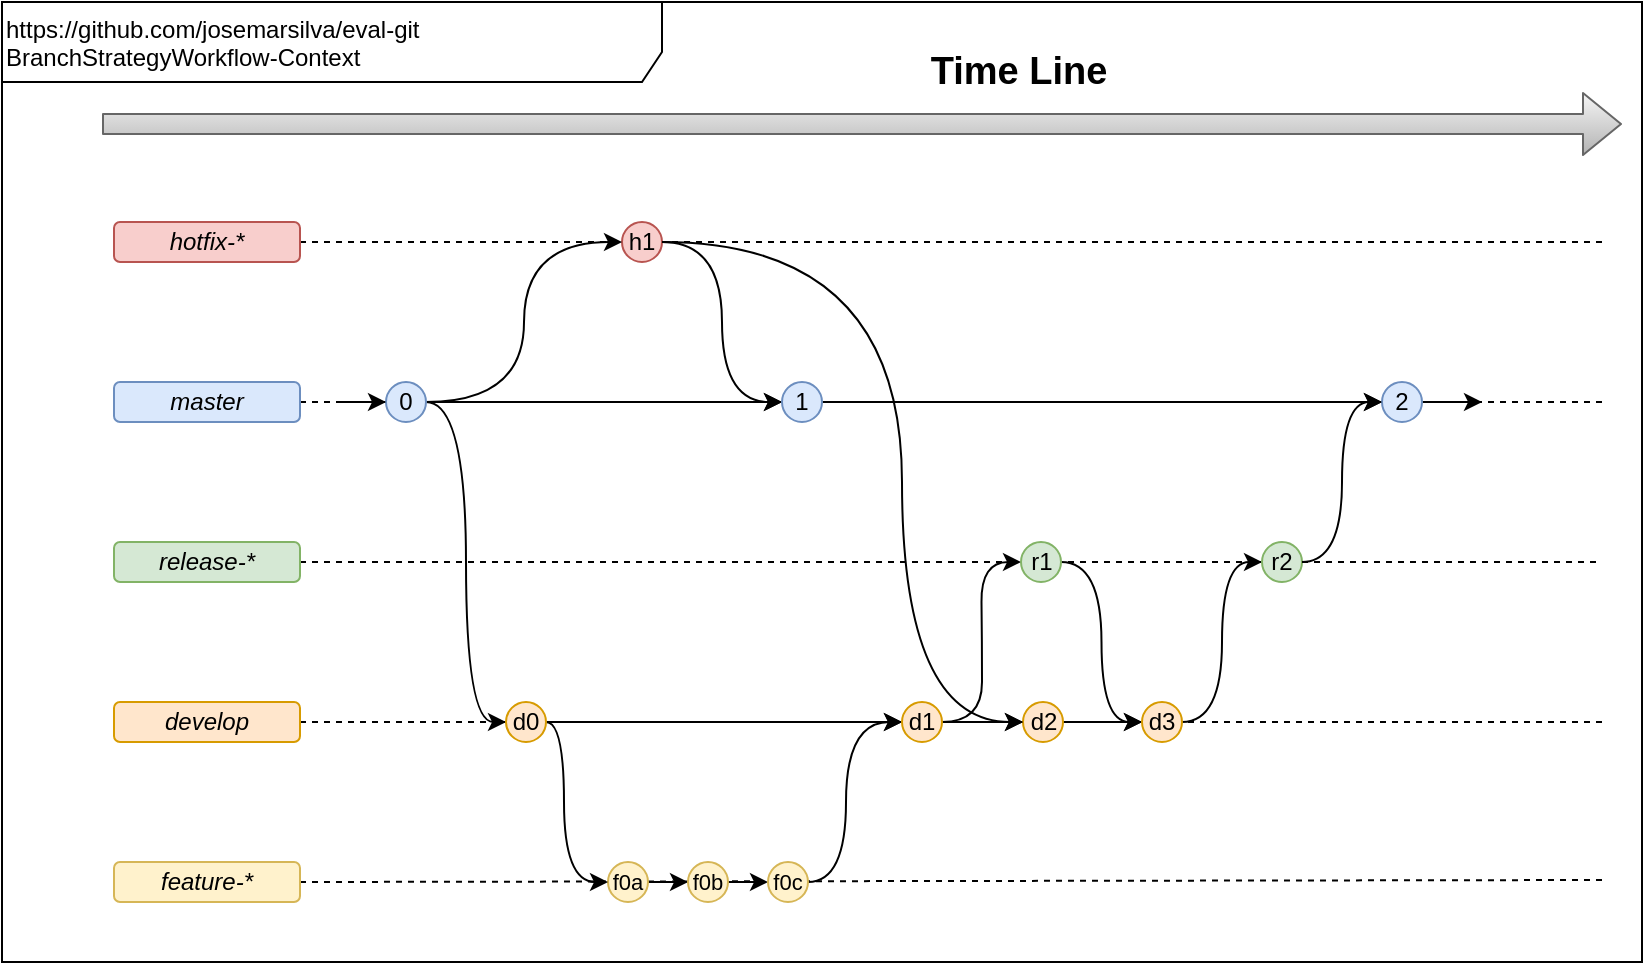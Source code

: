 <mxfile version="13.9.5" type="device"><diagram id="VqupGmc6FMFOg1BoKGOg" name="Página-1"><mxGraphModel dx="868" dy="1703" grid="1" gridSize="10" guides="1" tooltips="1" connect="1" arrows="1" fold="1" page="1" pageScale="1" pageWidth="827" pageHeight="1169" math="0" shadow="0"><root><mxCell id="0"/><mxCell id="1" parent="0"/><mxCell id="0e3VrHoHhAhYOSIVUPqT-1" value="https://github.com/josemarsilva/eval-git&lt;br&gt;BranchStrategyWorkflow-Context" style="shape=umlFrame;whiteSpace=wrap;html=1;align=left;width=330;height=40;verticalAlign=top;" vertex="1" parent="1"><mxGeometry y="-80" width="820" height="480" as="geometry"/></mxCell><mxCell id="UQ6zXoJTkCWUA4XQVCpi-36" style="rounded=0;orthogonalLoop=1;jettySize=auto;html=1;endArrow=none;endFill=0;dashed=1;exitX=1;exitY=0.5;exitDx=0;exitDy=0;" parent="1" source="WPUwWo5HzPdh8cVN5kZH-63" target="UQ6zXoJTkCWUA4XQVCpi-35" edge="1"><mxGeometry relative="1" as="geometry"><mxPoint x="800" y="200" as="targetPoint"/><mxPoint x="149" y="200" as="sourcePoint"/></mxGeometry></mxCell><mxCell id="4XPv6ZGtoWSZZRw497rc-11" style="rounded=0;orthogonalLoop=1;jettySize=auto;html=1;endArrow=none;endFill=0;dashed=1;exitX=1;exitY=0.5;exitDx=0;exitDy=0;" parent="1" source="WPUwWo5HzPdh8cVN5kZH-49" edge="1"><mxGeometry relative="1" as="geometry"><mxPoint x="800" y="359" as="targetPoint"/><mxPoint x="123" y="359" as="sourcePoint"/></mxGeometry></mxCell><mxCell id="4XPv6ZGtoWSZZRw497rc-10" style="rounded=0;orthogonalLoop=1;jettySize=auto;html=1;endArrow=none;endFill=0;dashed=1;exitX=1;exitY=0.5;exitDx=0;exitDy=0;" parent="1" source="WPUwWo5HzPdh8cVN5kZH-18" edge="1"><mxGeometry relative="1" as="geometry"><mxPoint x="800" y="280" as="targetPoint"/><mxPoint x="133" y="60" as="sourcePoint"/></mxGeometry></mxCell><mxCell id="4XPv6ZGtoWSZZRw497rc-9" style="rounded=0;orthogonalLoop=1;jettySize=auto;html=1;endArrow=none;endFill=0;dashed=1;exitX=1;exitY=0.5;exitDx=0;exitDy=0;" parent="1" source="UQ6zXoJTkCWUA4XQVCpi-35" edge="1"><mxGeometry relative="1" as="geometry"><mxPoint x="800" y="200" as="targetPoint"/><mxPoint x="113" y="199.5" as="sourcePoint"/></mxGeometry></mxCell><mxCell id="4XPv6ZGtoWSZZRw497rc-5" style="rounded=0;orthogonalLoop=1;jettySize=auto;html=1;endArrow=none;endFill=0;dashed=1;" parent="1" source="WPUwWo5HzPdh8cVN5kZH-19" edge="1"><mxGeometry relative="1" as="geometry"><mxPoint x="800" y="40" as="targetPoint"/></mxGeometry></mxCell><mxCell id="4XPv6ZGtoWSZZRw497rc-6" style="rounded=0;orthogonalLoop=1;jettySize=auto;html=1;endArrow=none;endFill=0;dashed=1;" parent="1" edge="1"><mxGeometry relative="1" as="geometry"><mxPoint x="800" y="120" as="targetPoint"/><mxPoint x="113" y="120" as="sourcePoint"/></mxGeometry></mxCell><mxCell id="WPUwWo5HzPdh8cVN5kZH-5" value="" style="shape=flexArrow;endArrow=classic;html=1;gradientColor=#b3b3b3;fillColor=#f5f5f5;strokeColor=#666666;" parent="1" edge="1"><mxGeometry y="30" width="50" height="50" relative="1" as="geometry"><mxPoint x="50" y="-19" as="sourcePoint"/><mxPoint x="810" y="-19" as="targetPoint"/><mxPoint as="offset"/></mxGeometry></mxCell><mxCell id="WPUwWo5HzPdh8cVN5kZH-7" value="Time Line" style="text;html=1;resizable=0;autosize=1;align=center;verticalAlign=middle;points=[];fillColor=none;strokeColor=none;rounded=0;fontStyle=1;fontSize=19;" parent="1" vertex="1"><mxGeometry x="457.5" y="-60" width="100" height="30" as="geometry"/></mxCell><mxCell id="WPUwWo5HzPdh8cVN5kZH-17" value="master" style="rounded=1;whiteSpace=wrap;html=1;strokeColor=#6c8ebf;fillColor=#dae8fc;fontStyle=2" parent="1" vertex="1"><mxGeometry x="56" y="110" width="93" height="20" as="geometry"/></mxCell><mxCell id="WPUwWo5HzPdh8cVN5kZH-18" value="develop" style="rounded=1;whiteSpace=wrap;html=1;strokeColor=#d79b00;fillColor=#ffe6cc;fontStyle=2" parent="1" vertex="1"><mxGeometry x="56" y="270" width="93" height="20" as="geometry"/></mxCell><mxCell id="WPUwWo5HzPdh8cVN5kZH-19" value="hotfix-*" style="rounded=1;whiteSpace=wrap;html=1;strokeColor=#b85450;fillColor=#f8cecc;fontStyle=2" parent="1" vertex="1"><mxGeometry x="56" y="30" width="93" height="20" as="geometry"/></mxCell><mxCell id="WPUwWo5HzPdh8cVN5kZH-54" style="edgeStyle=orthogonalEdgeStyle;curved=1;rounded=0;orthogonalLoop=1;jettySize=auto;html=1;entryX=0;entryY=0.5;entryDx=0;entryDy=0;" parent="1" source="WPUwWo5HzPdh8cVN5kZH-22" target="WPUwWo5HzPdh8cVN5kZH-52" edge="1"><mxGeometry relative="1" as="geometry"/></mxCell><mxCell id="WPUwWo5HzPdh8cVN5kZH-22" value="f0a" style="ellipse;whiteSpace=wrap;html=1;aspect=fixed;strokeColor=#d6b656;fillColor=#fff2cc;fontSize=11;" parent="1" vertex="1"><mxGeometry x="303" y="350" width="20" height="20" as="geometry"/></mxCell><mxCell id="WPUwWo5HzPdh8cVN5kZH-48" style="edgeStyle=orthogonalEdgeStyle;curved=1;rounded=0;orthogonalLoop=1;jettySize=auto;html=1;entryX=0;entryY=0.5;entryDx=0;entryDy=0;" parent="1" source="WPUwWo5HzPdh8cVN5kZH-24" target="WPUwWo5HzPdh8cVN5kZH-37" edge="1"><mxGeometry relative="1" as="geometry"/></mxCell><mxCell id="WPUwWo5HzPdh8cVN5kZH-24" value="h1" style="ellipse;whiteSpace=wrap;html=1;aspect=fixed;strokeColor=#b85450;fillColor=#f8cecc;" parent="1" vertex="1"><mxGeometry x="310" y="30" width="20" height="20" as="geometry"/></mxCell><mxCell id="WPUwWo5HzPdh8cVN5kZH-36" style="edgeStyle=orthogonalEdgeStyle;rounded=0;orthogonalLoop=1;jettySize=auto;html=1;entryX=0;entryY=0.5;entryDx=0;entryDy=0;curved=1;" parent="1" source="WPUwWo5HzPdh8cVN5kZH-33" target="WPUwWo5HzPdh8cVN5kZH-35" edge="1"><mxGeometry relative="1" as="geometry"/></mxCell><mxCell id="WPUwWo5HzPdh8cVN5kZH-38" style="edgeStyle=orthogonalEdgeStyle;curved=1;rounded=0;orthogonalLoop=1;jettySize=auto;html=1;entryX=0;entryY=0.5;entryDx=0;entryDy=0;" parent="1" source="WPUwWo5HzPdh8cVN5kZH-33" target="WPUwWo5HzPdh8cVN5kZH-37" edge="1"><mxGeometry relative="1" as="geometry"/></mxCell><mxCell id="WPUwWo5HzPdh8cVN5kZH-47" style="edgeStyle=orthogonalEdgeStyle;curved=1;rounded=0;orthogonalLoop=1;jettySize=auto;html=1;entryX=0;entryY=0.5;entryDx=0;entryDy=0;" parent="1" source="WPUwWo5HzPdh8cVN5kZH-33" target="WPUwWo5HzPdh8cVN5kZH-24" edge="1"><mxGeometry relative="1" as="geometry"/></mxCell><mxCell id="WPUwWo5HzPdh8cVN5kZH-33" value="0" style="ellipse;whiteSpace=wrap;html=1;aspect=fixed;strokeColor=#6c8ebf;fillColor=#dae8fc;align=center;" parent="1" vertex="1"><mxGeometry x="192" y="110" width="20" height="20" as="geometry"/></mxCell><mxCell id="WPUwWo5HzPdh8cVN5kZH-34" style="edgeStyle=none;rounded=0;orthogonalLoop=1;jettySize=auto;html=1;entryX=0;entryY=0.5;entryDx=0;entryDy=0;" parent="1" target="WPUwWo5HzPdh8cVN5kZH-33" edge="1"><mxGeometry relative="1" as="geometry"><mxPoint x="170" y="120" as="sourcePoint"/></mxGeometry></mxCell><mxCell id="WPUwWo5HzPdh8cVN5kZH-51" style="edgeStyle=orthogonalEdgeStyle;curved=1;rounded=0;orthogonalLoop=1;jettySize=auto;html=1;entryX=0;entryY=0.5;entryDx=0;entryDy=0;" parent="1" source="WPUwWo5HzPdh8cVN5kZH-35" target="WPUwWo5HzPdh8cVN5kZH-22" edge="1"><mxGeometry relative="1" as="geometry"><Array as="points"><mxPoint x="281" y="280"/><mxPoint x="281" y="360"/></Array></mxGeometry></mxCell><mxCell id="WPUwWo5HzPdh8cVN5kZH-61" style="edgeStyle=orthogonalEdgeStyle;curved=1;rounded=0;orthogonalLoop=1;jettySize=auto;html=1;entryX=0;entryY=0.5;entryDx=0;entryDy=0;" parent="1" source="WPUwWo5HzPdh8cVN5kZH-35" target="WPUwWo5HzPdh8cVN5kZH-60" edge="1"><mxGeometry relative="1" as="geometry"/></mxCell><mxCell id="WPUwWo5HzPdh8cVN5kZH-35" value="d0" style="ellipse;whiteSpace=wrap;html=1;aspect=fixed;strokeColor=#d79b00;fillColor=#ffe6cc;" parent="1" vertex="1"><mxGeometry x="252" y="270" width="20" height="20" as="geometry"/></mxCell><mxCell id="4XPv6ZGtoWSZZRw497rc-2" style="edgeStyle=orthogonalEdgeStyle;rounded=0;orthogonalLoop=1;jettySize=auto;html=1;entryX=0;entryY=0.5;entryDx=0;entryDy=0;" parent="1" source="WPUwWo5HzPdh8cVN5kZH-37" target="4XPv6ZGtoWSZZRw497rc-1" edge="1"><mxGeometry relative="1" as="geometry"/></mxCell><mxCell id="WPUwWo5HzPdh8cVN5kZH-37" value="1" style="ellipse;whiteSpace=wrap;html=1;aspect=fixed;strokeColor=#6c8ebf;fillColor=#dae8fc;fontSize=12;" parent="1" vertex="1"><mxGeometry x="390" y="110" width="20" height="20" as="geometry"/></mxCell><mxCell id="WPUwWo5HzPdh8cVN5kZH-49" value="feature-*" style="rounded=1;whiteSpace=wrap;html=1;strokeColor=#d6b656;fillColor=#fff2cc;fontStyle=2" parent="1" vertex="1"><mxGeometry x="56" y="350" width="93" height="20" as="geometry"/></mxCell><mxCell id="WPUwWo5HzPdh8cVN5kZH-57" style="edgeStyle=orthogonalEdgeStyle;curved=1;rounded=0;orthogonalLoop=1;jettySize=auto;html=1;exitX=1;exitY=0.5;exitDx=0;exitDy=0;entryX=0;entryY=0.5;entryDx=0;entryDy=0;" parent="1" source="WPUwWo5HzPdh8cVN5kZH-52" target="WPUwWo5HzPdh8cVN5kZH-53" edge="1"><mxGeometry relative="1" as="geometry"/></mxCell><mxCell id="WPUwWo5HzPdh8cVN5kZH-52" value="f0b" style="ellipse;whiteSpace=wrap;html=1;aspect=fixed;strokeColor=#d6b656;fillColor=#fff2cc;fontSize=11;" parent="1" vertex="1"><mxGeometry x="343" y="350" width="20" height="20" as="geometry"/></mxCell><mxCell id="WPUwWo5HzPdh8cVN5kZH-59" style="edgeStyle=orthogonalEdgeStyle;curved=1;rounded=0;orthogonalLoop=1;jettySize=auto;html=1;exitX=1;exitY=0.5;exitDx=0;exitDy=0;entryX=0;entryY=0.5;entryDx=0;entryDy=0;" parent="1" source="WPUwWo5HzPdh8cVN5kZH-53" target="WPUwWo5HzPdh8cVN5kZH-60" edge="1"><mxGeometry relative="1" as="geometry"><mxPoint x="350" y="320" as="targetPoint"/><Array as="points"><mxPoint x="422" y="280"/></Array></mxGeometry></mxCell><mxCell id="WPUwWo5HzPdh8cVN5kZH-53" value="f0c" style="ellipse;whiteSpace=wrap;html=1;aspect=fixed;strokeColor=#d6b656;fillColor=#fff2cc;fontSize=11;" parent="1" vertex="1"><mxGeometry x="383" y="350" width="20" height="20" as="geometry"/></mxCell><mxCell id="WPUwWo5HzPdh8cVN5kZH-69" style="edgeStyle=orthogonalEdgeStyle;curved=1;rounded=0;orthogonalLoop=1;jettySize=auto;html=1;entryX=0;entryY=0.5;entryDx=0;entryDy=0;" parent="1" source="WPUwWo5HzPdh8cVN5kZH-58" target="WPUwWo5HzPdh8cVN5kZH-67" edge="1"><mxGeometry relative="1" as="geometry"/></mxCell><mxCell id="WPUwWo5HzPdh8cVN5kZH-58" value="d2" style="ellipse;whiteSpace=wrap;html=1;aspect=fixed;strokeColor=#d79b00;fillColor=#ffe6cc;" parent="1" vertex="1"><mxGeometry x="510.5" y="270" width="20" height="20" as="geometry"/></mxCell><mxCell id="WPUwWo5HzPdh8cVN5kZH-62" style="edgeStyle=orthogonalEdgeStyle;curved=1;rounded=0;orthogonalLoop=1;jettySize=auto;html=1;entryX=0;entryY=0.5;entryDx=0;entryDy=0;" parent="1" source="WPUwWo5HzPdh8cVN5kZH-60" target="WPUwWo5HzPdh8cVN5kZH-58" edge="1"><mxGeometry relative="1" as="geometry"/></mxCell><mxCell id="WPUwWo5HzPdh8cVN5kZH-65" style="edgeStyle=orthogonalEdgeStyle;curved=1;rounded=0;orthogonalLoop=1;jettySize=auto;html=1;entryX=0;entryY=0.5;entryDx=0;entryDy=0;" parent="1" source="WPUwWo5HzPdh8cVN5kZH-60" target="WPUwWo5HzPdh8cVN5kZH-64" edge="1"><mxGeometry relative="1" as="geometry"/></mxCell><mxCell id="WPUwWo5HzPdh8cVN5kZH-60" value="d1" style="ellipse;whiteSpace=wrap;html=1;aspect=fixed;strokeColor=#d79b00;fillColor=#ffe6cc;" parent="1" vertex="1"><mxGeometry x="450" y="270" width="20" height="20" as="geometry"/></mxCell><mxCell id="WPUwWo5HzPdh8cVN5kZH-63" value="release-*" style="rounded=1;whiteSpace=wrap;html=1;strokeColor=#82b366;fillColor=#d5e8d4;fontStyle=2" parent="1" vertex="1"><mxGeometry x="56" y="190" width="93" height="20" as="geometry"/></mxCell><mxCell id="WPUwWo5HzPdh8cVN5kZH-68" style="edgeStyle=orthogonalEdgeStyle;curved=1;rounded=0;orthogonalLoop=1;jettySize=auto;html=1;entryX=0;entryY=0.5;entryDx=0;entryDy=0;" parent="1" source="WPUwWo5HzPdh8cVN5kZH-64" target="WPUwWo5HzPdh8cVN5kZH-67" edge="1"><mxGeometry relative="1" as="geometry"/></mxCell><mxCell id="WPUwWo5HzPdh8cVN5kZH-64" value="r1" style="ellipse;whiteSpace=wrap;html=1;aspect=fixed;strokeColor=#82b366;fillColor=#d5e8d4;" parent="1" vertex="1"><mxGeometry x="509.5" y="190" width="20" height="20" as="geometry"/></mxCell><mxCell id="4XPv6ZGtoWSZZRw497rc-3" style="edgeStyle=orthogonalEdgeStyle;rounded=0;orthogonalLoop=1;jettySize=auto;html=1;curved=1;entryX=0;entryY=0.5;entryDx=0;entryDy=0;" parent="1" source="WPUwWo5HzPdh8cVN5kZH-67" target="UQ6zXoJTkCWUA4XQVCpi-35" edge="1"><mxGeometry relative="1" as="geometry"><mxPoint x="630" y="240" as="targetPoint"/></mxGeometry></mxCell><mxCell id="WPUwWo5HzPdh8cVN5kZH-67" value="d3" style="ellipse;whiteSpace=wrap;html=1;aspect=fixed;strokeColor=#d79b00;fillColor=#ffe6cc;" parent="1" vertex="1"><mxGeometry x="570" y="270" width="20" height="20" as="geometry"/></mxCell><mxCell id="4XPv6ZGtoWSZZRw497rc-4" style="edgeStyle=orthogonalEdgeStyle;curved=1;rounded=0;orthogonalLoop=1;jettySize=auto;html=1;" parent="1" source="4XPv6ZGtoWSZZRw497rc-1" edge="1"><mxGeometry relative="1" as="geometry"><mxPoint x="740" y="120" as="targetPoint"/></mxGeometry></mxCell><mxCell id="4XPv6ZGtoWSZZRw497rc-1" value="2" style="ellipse;whiteSpace=wrap;html=1;aspect=fixed;strokeColor=#6c8ebf;fillColor=#dae8fc;" parent="1" vertex="1"><mxGeometry x="690" y="110" width="20" height="20" as="geometry"/></mxCell><mxCell id="UQ6zXoJTkCWUA4XQVCpi-16" style="edgeStyle=orthogonalEdgeStyle;curved=1;rounded=0;orthogonalLoop=1;jettySize=auto;html=1;entryX=0;entryY=0.5;entryDx=0;entryDy=0;exitX=1;exitY=0.5;exitDx=0;exitDy=0;" parent="1" source="WPUwWo5HzPdh8cVN5kZH-24" target="WPUwWo5HzPdh8cVN5kZH-58" edge="1"><mxGeometry relative="1" as="geometry"><mxPoint x="340" y="50" as="sourcePoint"/><mxPoint x="400" y="130" as="targetPoint"/><Array as="points"><mxPoint x="450" y="40"/><mxPoint x="450" y="280"/></Array></mxGeometry></mxCell><mxCell id="UQ6zXoJTkCWUA4XQVCpi-35" value="r2" style="ellipse;whiteSpace=wrap;html=1;aspect=fixed;strokeColor=#82b366;fillColor=#d5e8d4;" parent="1" vertex="1"><mxGeometry x="630" y="190" width="20" height="20" as="geometry"/></mxCell><mxCell id="UQ6zXoJTkCWUA4XQVCpi-37" style="edgeStyle=orthogonalEdgeStyle;rounded=0;orthogonalLoop=1;jettySize=auto;html=1;curved=1;entryX=0;entryY=0.5;entryDx=0;entryDy=0;exitX=1;exitY=0.5;exitDx=0;exitDy=0;" parent="1" source="UQ6zXoJTkCWUA4XQVCpi-35" target="4XPv6ZGtoWSZZRw497rc-1" edge="1"><mxGeometry relative="1" as="geometry"><mxPoint x="640" y="210" as="targetPoint"/><mxPoint x="600" y="290" as="sourcePoint"/></mxGeometry></mxCell></root></mxGraphModel></diagram></mxfile>